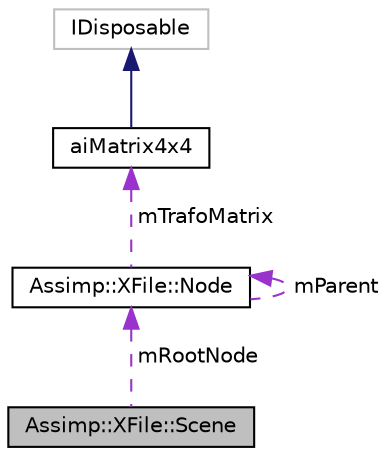 digraph "Assimp::XFile::Scene"
{
  edge [fontname="Helvetica",fontsize="10",labelfontname="Helvetica",labelfontsize="10"];
  node [fontname="Helvetica",fontsize="10",shape=record];
  Node1 [label="Assimp::XFile::Scene",height=0.2,width=0.4,color="black", fillcolor="grey75", style="filled", fontcolor="black"];
  Node2 -> Node1 [dir="back",color="darkorchid3",fontsize="10",style="dashed",label=" mRootNode" ,fontname="Helvetica"];
  Node2 [label="Assimp::XFile::Node",height=0.2,width=0.4,color="black", fillcolor="white", style="filled",URL="$struct_assimp_1_1_x_file_1_1_node.html"];
  Node2 -> Node2 [dir="back",color="darkorchid3",fontsize="10",style="dashed",label=" mParent" ,fontname="Helvetica"];
  Node3 -> Node2 [dir="back",color="darkorchid3",fontsize="10",style="dashed",label=" mTrafoMatrix" ,fontname="Helvetica"];
  Node3 [label="aiMatrix4x4",height=0.2,width=0.4,color="black", fillcolor="white", style="filled",URL="$structai_matrix4x4.html"];
  Node4 -> Node3 [dir="back",color="midnightblue",fontsize="10",style="solid",fontname="Helvetica"];
  Node4 [label="IDisposable",height=0.2,width=0.4,color="grey75", fillcolor="white", style="filled"];
}
